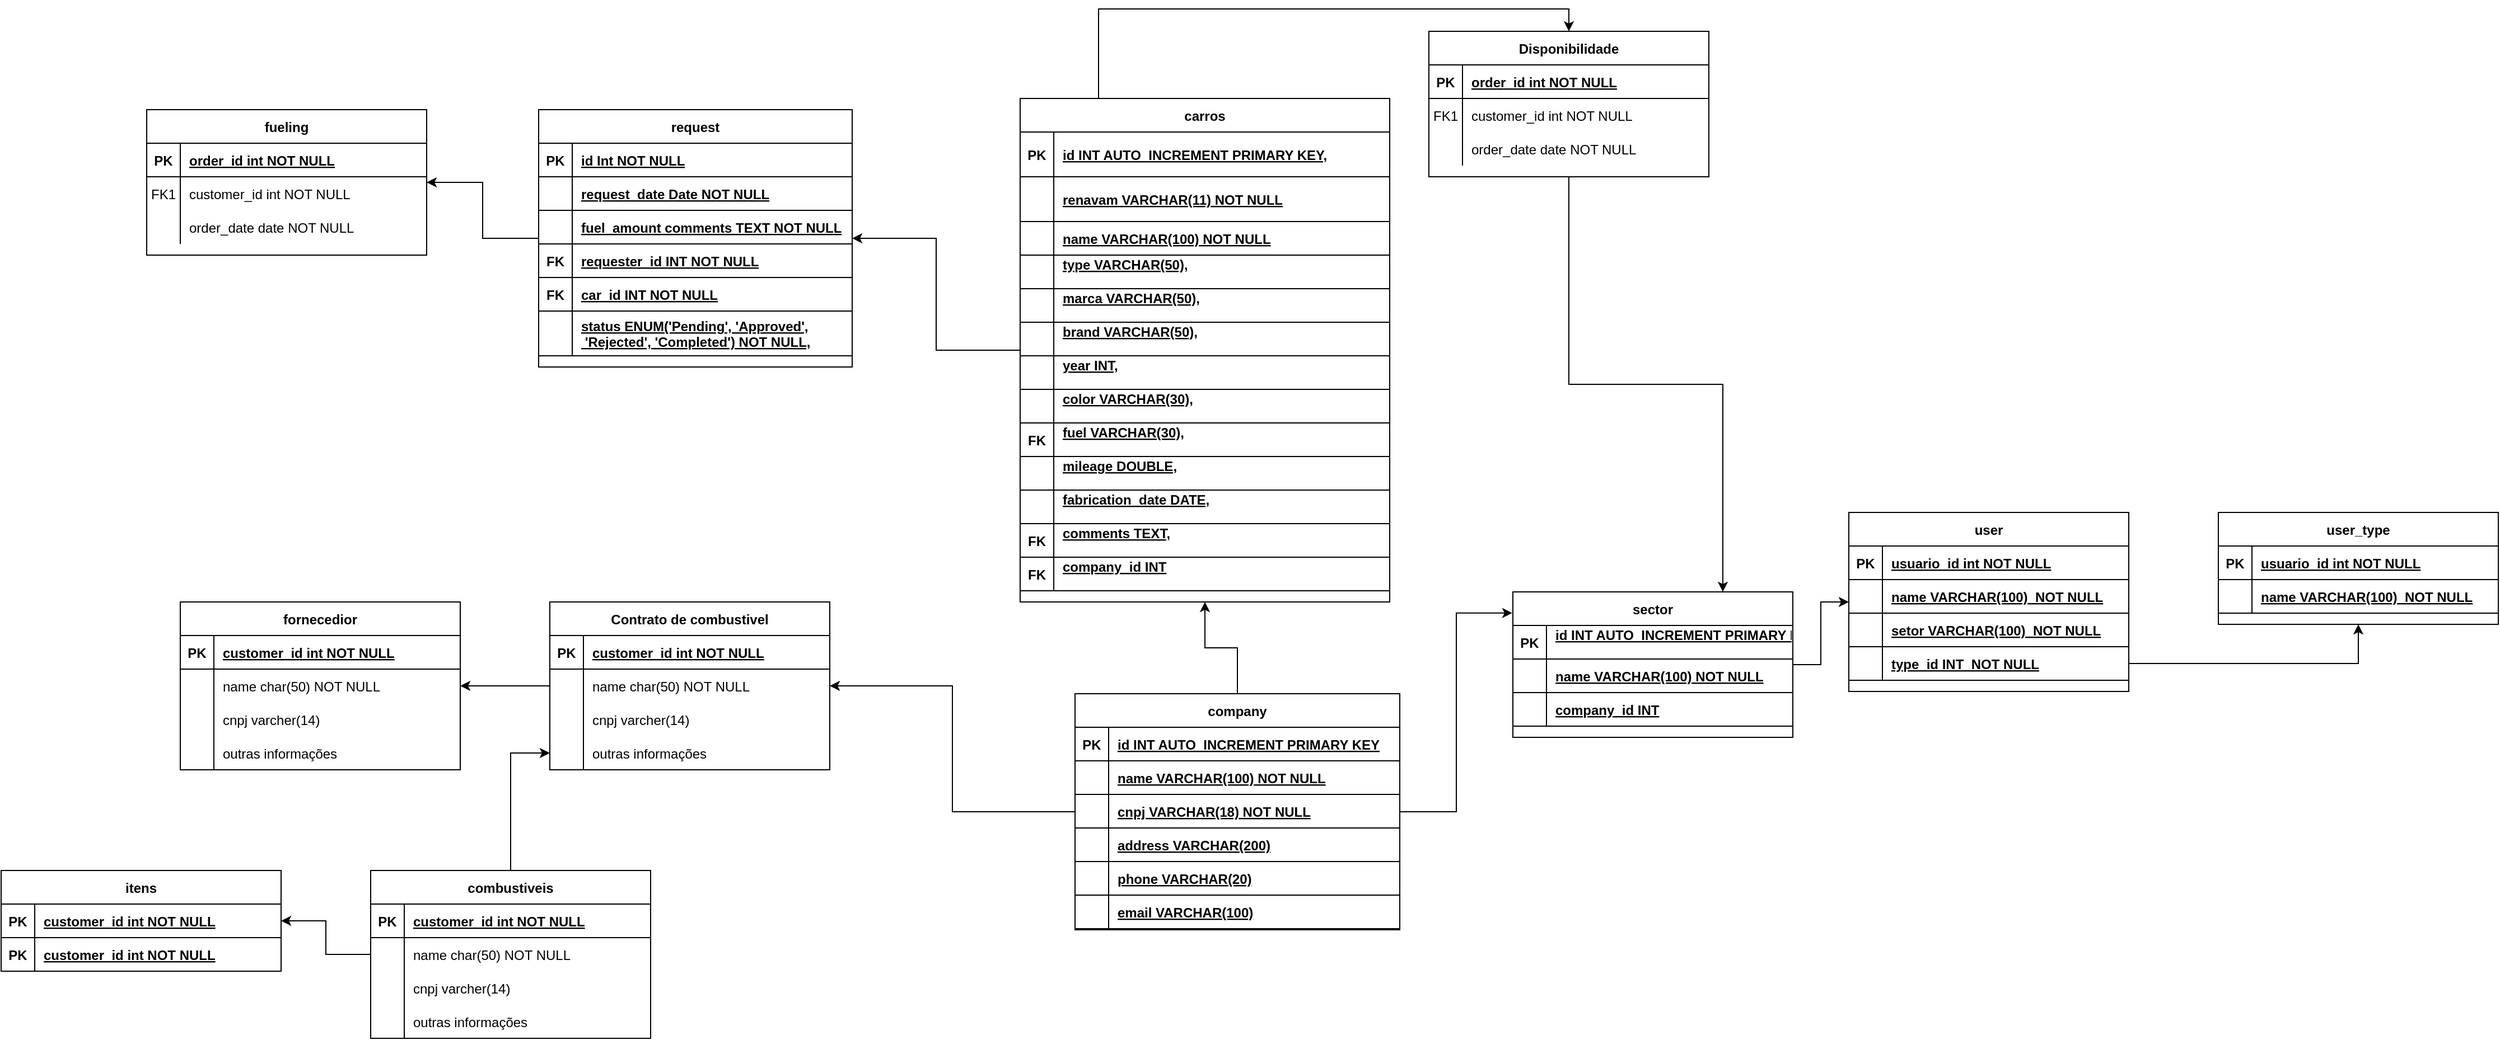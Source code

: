 <mxfile version="21.6.5" type="github">
  <diagram id="R2lEEEUBdFMjLlhIrx00" name="Page-1">
    <mxGraphModel dx="2594" dy="934" grid="1" gridSize="10" guides="1" tooltips="1" connect="1" arrows="1" fold="1" page="1" pageScale="1" pageWidth="850" pageHeight="1100" math="0" shadow="0" extFonts="Permanent Marker^https://fonts.googleapis.com/css?family=Permanent+Marker">
      <root>
        <mxCell id="0" />
        <mxCell id="1" parent="0" />
        <mxCell id="RzGr_x9XdoaApv86v492-11" value="" style="edgeStyle=orthogonalEdgeStyle;rounded=0;orthogonalLoop=1;jettySize=auto;html=1;" parent="1" source="C-vyLk0tnHw3VtMMgP7b-2" target="RzGr_x9XdoaApv86v492-1" edge="1">
          <mxGeometry relative="1" as="geometry" />
        </mxCell>
        <mxCell id="C-vyLk0tnHw3VtMMgP7b-2" value="sector" style="shape=table;startSize=30;container=1;collapsible=1;childLayout=tableLayout;fixedRows=1;rowLines=0;fontStyle=1;align=center;resizeLast=1;" parent="1" vertex="1">
          <mxGeometry x="500" y="551" width="250" height="130" as="geometry" />
        </mxCell>
        <mxCell id="C-vyLk0tnHw3VtMMgP7b-3" value="" style="shape=partialRectangle;collapsible=0;dropTarget=0;pointerEvents=0;fillColor=none;points=[[0,0.5],[1,0.5]];portConstraint=eastwest;top=0;left=0;right=0;bottom=1;" parent="C-vyLk0tnHw3VtMMgP7b-2" vertex="1">
          <mxGeometry y="30" width="250" height="30" as="geometry" />
        </mxCell>
        <mxCell id="C-vyLk0tnHw3VtMMgP7b-4" value="PK" style="shape=partialRectangle;overflow=hidden;connectable=0;fillColor=none;top=0;left=0;bottom=0;right=0;fontStyle=1;" parent="C-vyLk0tnHw3VtMMgP7b-3" vertex="1">
          <mxGeometry width="30" height="30" as="geometry">
            <mxRectangle width="30" height="30" as="alternateBounds" />
          </mxGeometry>
        </mxCell>
        <mxCell id="C-vyLk0tnHw3VtMMgP7b-5" value="id INT AUTO_INCREMENT PRIMARY KEY,&#xa;" style="shape=partialRectangle;overflow=hidden;connectable=0;fillColor=none;top=0;left=0;bottom=0;right=0;align=left;spacingLeft=6;fontStyle=5;" parent="C-vyLk0tnHw3VtMMgP7b-3" vertex="1">
          <mxGeometry x="30" width="220" height="30" as="geometry">
            <mxRectangle width="220" height="30" as="alternateBounds" />
          </mxGeometry>
        </mxCell>
        <mxCell id="RzGr_x9XdoaApv86v492-113" value="" style="shape=partialRectangle;collapsible=0;dropTarget=0;pointerEvents=0;fillColor=none;points=[[0,0.5],[1,0.5]];portConstraint=eastwest;top=0;left=0;right=0;bottom=1;" parent="C-vyLk0tnHw3VtMMgP7b-2" vertex="1">
          <mxGeometry y="60" width="250" height="30" as="geometry" />
        </mxCell>
        <mxCell id="RzGr_x9XdoaApv86v492-114" value="" style="shape=partialRectangle;overflow=hidden;connectable=0;fillColor=none;top=0;left=0;bottom=0;right=0;fontStyle=1;" parent="RzGr_x9XdoaApv86v492-113" vertex="1">
          <mxGeometry width="30" height="30" as="geometry">
            <mxRectangle width="30" height="30" as="alternateBounds" />
          </mxGeometry>
        </mxCell>
        <mxCell id="RzGr_x9XdoaApv86v492-115" value="name VARCHAR(100) NOT NULL" style="shape=partialRectangle;overflow=hidden;connectable=0;fillColor=none;top=0;left=0;bottom=0;right=0;align=left;spacingLeft=6;fontStyle=5;" parent="RzGr_x9XdoaApv86v492-113" vertex="1">
          <mxGeometry x="30" width="220" height="30" as="geometry">
            <mxRectangle width="220" height="30" as="alternateBounds" />
          </mxGeometry>
        </mxCell>
        <mxCell id="RzGr_x9XdoaApv86v492-116" value="" style="shape=partialRectangle;collapsible=0;dropTarget=0;pointerEvents=0;fillColor=none;points=[[0,0.5],[1,0.5]];portConstraint=eastwest;top=0;left=0;right=0;bottom=1;" parent="C-vyLk0tnHw3VtMMgP7b-2" vertex="1">
          <mxGeometry y="90" width="250" height="30" as="geometry" />
        </mxCell>
        <mxCell id="RzGr_x9XdoaApv86v492-117" value="" style="shape=partialRectangle;overflow=hidden;connectable=0;fillColor=none;top=0;left=0;bottom=0;right=0;fontStyle=1;" parent="RzGr_x9XdoaApv86v492-116" vertex="1">
          <mxGeometry width="30" height="30" as="geometry">
            <mxRectangle width="30" height="30" as="alternateBounds" />
          </mxGeometry>
        </mxCell>
        <mxCell id="RzGr_x9XdoaApv86v492-118" value="company_id INT" style="shape=partialRectangle;overflow=hidden;connectable=0;fillColor=none;top=0;left=0;bottom=0;right=0;align=left;spacingLeft=6;fontStyle=5;" parent="RzGr_x9XdoaApv86v492-116" vertex="1">
          <mxGeometry x="30" width="220" height="30" as="geometry">
            <mxRectangle width="220" height="30" as="alternateBounds" />
          </mxGeometry>
        </mxCell>
        <mxCell id="VkAJvDZH0SVFJSqNeJIF-63" value="" style="edgeStyle=orthogonalEdgeStyle;rounded=0;orthogonalLoop=1;jettySize=auto;html=1;" parent="1" source="C-vyLk0tnHw3VtMMgP7b-23" target="VkAJvDZH0SVFJSqNeJIF-50" edge="1">
          <mxGeometry relative="1" as="geometry" />
        </mxCell>
        <mxCell id="VkAJvDZH0SVFJSqNeJIF-64" style="edgeStyle=orthogonalEdgeStyle;rounded=0;orthogonalLoop=1;jettySize=auto;html=1;entryX=-0.002;entryY=0.145;entryDx=0;entryDy=0;entryPerimeter=0;" parent="1" source="C-vyLk0tnHw3VtMMgP7b-23" target="C-vyLk0tnHw3VtMMgP7b-2" edge="1">
          <mxGeometry relative="1" as="geometry" />
        </mxCell>
        <mxCell id="VkAJvDZH0SVFJSqNeJIF-68" style="edgeStyle=orthogonalEdgeStyle;rounded=0;orthogonalLoop=1;jettySize=auto;html=1;entryX=0.5;entryY=1;entryDx=0;entryDy=0;" parent="1" source="C-vyLk0tnHw3VtMMgP7b-23" target="VkAJvDZH0SVFJSqNeJIF-14" edge="1">
          <mxGeometry relative="1" as="geometry" />
        </mxCell>
        <mxCell id="C-vyLk0tnHw3VtMMgP7b-23" value="company" style="shape=table;startSize=30;container=1;collapsible=1;childLayout=tableLayout;fixedRows=1;rowLines=0;fontStyle=1;align=center;resizeLast=1;" parent="1" vertex="1">
          <mxGeometry x="109" y="642" width="290" height="211" as="geometry" />
        </mxCell>
        <mxCell id="C-vyLk0tnHw3VtMMgP7b-24" value="" style="shape=partialRectangle;collapsible=0;dropTarget=0;pointerEvents=0;fillColor=none;points=[[0,0.5],[1,0.5]];portConstraint=eastwest;top=0;left=0;right=0;bottom=1;" parent="C-vyLk0tnHw3VtMMgP7b-23" vertex="1">
          <mxGeometry y="30" width="290" height="30" as="geometry" />
        </mxCell>
        <mxCell id="C-vyLk0tnHw3VtMMgP7b-25" value="PK" style="shape=partialRectangle;overflow=hidden;connectable=0;fillColor=none;top=0;left=0;bottom=0;right=0;fontStyle=1;" parent="C-vyLk0tnHw3VtMMgP7b-24" vertex="1">
          <mxGeometry width="30" height="30" as="geometry">
            <mxRectangle width="30" height="30" as="alternateBounds" />
          </mxGeometry>
        </mxCell>
        <mxCell id="C-vyLk0tnHw3VtMMgP7b-26" value="id INT AUTO_INCREMENT PRIMARY KEY" style="shape=partialRectangle;overflow=hidden;connectable=0;fillColor=none;top=0;left=0;bottom=0;right=0;align=left;spacingLeft=6;fontStyle=5;" parent="C-vyLk0tnHw3VtMMgP7b-24" vertex="1">
          <mxGeometry x="30" width="260" height="30" as="geometry">
            <mxRectangle width="260" height="30" as="alternateBounds" />
          </mxGeometry>
        </mxCell>
        <mxCell id="RzGr_x9XdoaApv86v492-85" value="" style="shape=partialRectangle;collapsible=0;dropTarget=0;pointerEvents=0;fillColor=none;points=[[0,0.5],[1,0.5]];portConstraint=eastwest;top=0;left=0;right=0;bottom=1;" parent="C-vyLk0tnHw3VtMMgP7b-23" vertex="1">
          <mxGeometry y="60" width="290" height="30" as="geometry" />
        </mxCell>
        <mxCell id="RzGr_x9XdoaApv86v492-86" value="" style="shape=partialRectangle;overflow=hidden;connectable=0;fillColor=none;top=0;left=0;bottom=0;right=0;fontStyle=1;" parent="RzGr_x9XdoaApv86v492-85" vertex="1">
          <mxGeometry width="30" height="30" as="geometry">
            <mxRectangle width="30" height="30" as="alternateBounds" />
          </mxGeometry>
        </mxCell>
        <mxCell id="RzGr_x9XdoaApv86v492-87" value="name VARCHAR(100) NOT NULL" style="shape=partialRectangle;overflow=hidden;connectable=0;fillColor=none;top=0;left=0;bottom=0;right=0;align=left;spacingLeft=6;fontStyle=5;" parent="RzGr_x9XdoaApv86v492-85" vertex="1">
          <mxGeometry x="30" width="260" height="30" as="geometry">
            <mxRectangle width="260" height="30" as="alternateBounds" />
          </mxGeometry>
        </mxCell>
        <mxCell id="RzGr_x9XdoaApv86v492-88" value="" style="shape=partialRectangle;collapsible=0;dropTarget=0;pointerEvents=0;fillColor=none;points=[[0,0.5],[1,0.5]];portConstraint=eastwest;top=0;left=0;right=0;bottom=1;" parent="C-vyLk0tnHw3VtMMgP7b-23" vertex="1">
          <mxGeometry y="90" width="290" height="30" as="geometry" />
        </mxCell>
        <mxCell id="RzGr_x9XdoaApv86v492-89" value="" style="shape=partialRectangle;overflow=hidden;connectable=0;fillColor=none;top=0;left=0;bottom=0;right=0;fontStyle=1;" parent="RzGr_x9XdoaApv86v492-88" vertex="1">
          <mxGeometry width="30" height="30" as="geometry">
            <mxRectangle width="30" height="30" as="alternateBounds" />
          </mxGeometry>
        </mxCell>
        <mxCell id="RzGr_x9XdoaApv86v492-90" value="cnpj VARCHAR(18) NOT NULL" style="shape=partialRectangle;overflow=hidden;connectable=0;fillColor=none;top=0;left=0;bottom=0;right=0;align=left;spacingLeft=6;fontStyle=5;" parent="RzGr_x9XdoaApv86v492-88" vertex="1">
          <mxGeometry x="30" width="260" height="30" as="geometry">
            <mxRectangle width="260" height="30" as="alternateBounds" />
          </mxGeometry>
        </mxCell>
        <mxCell id="RzGr_x9XdoaApv86v492-91" value="" style="shape=partialRectangle;collapsible=0;dropTarget=0;pointerEvents=0;fillColor=none;points=[[0,0.5],[1,0.5]];portConstraint=eastwest;top=0;left=0;right=0;bottom=1;" parent="C-vyLk0tnHw3VtMMgP7b-23" vertex="1">
          <mxGeometry y="120" width="290" height="30" as="geometry" />
        </mxCell>
        <mxCell id="RzGr_x9XdoaApv86v492-92" value="" style="shape=partialRectangle;overflow=hidden;connectable=0;fillColor=none;top=0;left=0;bottom=0;right=0;fontStyle=1;" parent="RzGr_x9XdoaApv86v492-91" vertex="1">
          <mxGeometry width="30" height="30" as="geometry">
            <mxRectangle width="30" height="30" as="alternateBounds" />
          </mxGeometry>
        </mxCell>
        <mxCell id="RzGr_x9XdoaApv86v492-93" value="address VARCHAR(200)" style="shape=partialRectangle;overflow=hidden;connectable=0;fillColor=none;top=0;left=0;bottom=0;right=0;align=left;spacingLeft=6;fontStyle=5;" parent="RzGr_x9XdoaApv86v492-91" vertex="1">
          <mxGeometry x="30" width="260" height="30" as="geometry">
            <mxRectangle width="260" height="30" as="alternateBounds" />
          </mxGeometry>
        </mxCell>
        <mxCell id="RzGr_x9XdoaApv86v492-107" value="" style="shape=partialRectangle;collapsible=0;dropTarget=0;pointerEvents=0;fillColor=none;points=[[0,0.5],[1,0.5]];portConstraint=eastwest;top=0;left=0;right=0;bottom=1;" parent="C-vyLk0tnHw3VtMMgP7b-23" vertex="1">
          <mxGeometry y="150" width="290" height="30" as="geometry" />
        </mxCell>
        <mxCell id="RzGr_x9XdoaApv86v492-108" value="" style="shape=partialRectangle;overflow=hidden;connectable=0;fillColor=none;top=0;left=0;bottom=0;right=0;fontStyle=1;" parent="RzGr_x9XdoaApv86v492-107" vertex="1">
          <mxGeometry width="30" height="30" as="geometry">
            <mxRectangle width="30" height="30" as="alternateBounds" />
          </mxGeometry>
        </mxCell>
        <mxCell id="RzGr_x9XdoaApv86v492-109" value="phone VARCHAR(20)" style="shape=partialRectangle;overflow=hidden;connectable=0;fillColor=none;top=0;left=0;bottom=0;right=0;align=left;spacingLeft=6;fontStyle=5;" parent="RzGr_x9XdoaApv86v492-107" vertex="1">
          <mxGeometry x="30" width="260" height="30" as="geometry">
            <mxRectangle width="260" height="30" as="alternateBounds" />
          </mxGeometry>
        </mxCell>
        <mxCell id="RzGr_x9XdoaApv86v492-110" value="" style="shape=partialRectangle;collapsible=0;dropTarget=0;pointerEvents=0;fillColor=none;points=[[0,0.5],[1,0.5]];portConstraint=eastwest;top=0;left=0;right=0;bottom=1;" parent="C-vyLk0tnHw3VtMMgP7b-23" vertex="1">
          <mxGeometry y="180" width="290" height="30" as="geometry" />
        </mxCell>
        <mxCell id="RzGr_x9XdoaApv86v492-111" value="" style="shape=partialRectangle;overflow=hidden;connectable=0;fillColor=none;top=0;left=0;bottom=0;right=0;fontStyle=1;" parent="RzGr_x9XdoaApv86v492-110" vertex="1">
          <mxGeometry width="30" height="30" as="geometry">
            <mxRectangle width="30" height="30" as="alternateBounds" />
          </mxGeometry>
        </mxCell>
        <mxCell id="RzGr_x9XdoaApv86v492-112" value="email VARCHAR(100)" style="shape=partialRectangle;overflow=hidden;connectable=0;fillColor=none;top=0;left=0;bottom=0;right=0;align=left;spacingLeft=6;fontStyle=5;" parent="RzGr_x9XdoaApv86v492-110" vertex="1">
          <mxGeometry x="30" width="260" height="30" as="geometry">
            <mxRectangle width="260" height="30" as="alternateBounds" />
          </mxGeometry>
        </mxCell>
        <mxCell id="VkAJvDZH0SVFJSqNeJIF-49" value="" style="edgeStyle=orthogonalEdgeStyle;rounded=0;orthogonalLoop=1;jettySize=auto;html=1;" parent="1" source="VkAJvDZH0SVFJSqNeJIF-14" target="VkAJvDZH0SVFJSqNeJIF-39" edge="1">
          <mxGeometry relative="1" as="geometry" />
        </mxCell>
        <mxCell id="RzGr_x9XdoaApv86v492-137" style="edgeStyle=orthogonalEdgeStyle;rounded=0;orthogonalLoop=1;jettySize=auto;html=1;entryX=0.5;entryY=0;entryDx=0;entryDy=0;" parent="1" source="VkAJvDZH0SVFJSqNeJIF-14" target="VkAJvDZH0SVFJSqNeJIF-24" edge="1">
          <mxGeometry relative="1" as="geometry">
            <mxPoint x="130" y="110" as="sourcePoint" />
            <mxPoint x="225" y="-110" as="targetPoint" />
            <Array as="points">
              <mxPoint x="130" y="30" />
              <mxPoint x="550" y="30" />
            </Array>
          </mxGeometry>
        </mxCell>
        <mxCell id="VkAJvDZH0SVFJSqNeJIF-14" value="carros" style="shape=table;startSize=30;container=1;collapsible=1;childLayout=tableLayout;fixedRows=1;rowLines=0;fontStyle=1;align=center;resizeLast=1;" parent="1" vertex="1">
          <mxGeometry x="60" y="110" width="330" height="450" as="geometry" />
        </mxCell>
        <mxCell id="VkAJvDZH0SVFJSqNeJIF-15" value="" style="shape=partialRectangle;collapsible=0;dropTarget=0;pointerEvents=0;fillColor=none;points=[[0,0.5],[1,0.5]];portConstraint=eastwest;top=0;left=0;right=0;bottom=1;" parent="VkAJvDZH0SVFJSqNeJIF-14" vertex="1">
          <mxGeometry y="30" width="330" height="40" as="geometry" />
        </mxCell>
        <mxCell id="VkAJvDZH0SVFJSqNeJIF-16" value="PK" style="shape=partialRectangle;overflow=hidden;connectable=0;fillColor=none;top=0;left=0;bottom=0;right=0;fontStyle=1;" parent="VkAJvDZH0SVFJSqNeJIF-15" vertex="1">
          <mxGeometry width="30" height="40" as="geometry">
            <mxRectangle width="30" height="40" as="alternateBounds" />
          </mxGeometry>
        </mxCell>
        <mxCell id="VkAJvDZH0SVFJSqNeJIF-17" value="id INT AUTO_INCREMENT PRIMARY KEY," style="shape=partialRectangle;overflow=hidden;connectable=0;fillColor=none;top=0;left=0;bottom=0;right=0;align=left;spacingLeft=6;fontStyle=5;" parent="VkAJvDZH0SVFJSqNeJIF-15" vertex="1">
          <mxGeometry x="30" width="300" height="40" as="geometry">
            <mxRectangle width="300" height="40" as="alternateBounds" />
          </mxGeometry>
        </mxCell>
        <mxCell id="RzGr_x9XdoaApv86v492-22" value="" style="shape=partialRectangle;collapsible=0;dropTarget=0;pointerEvents=0;fillColor=none;points=[[0,0.5],[1,0.5]];portConstraint=eastwest;top=0;left=0;right=0;bottom=1;" parent="VkAJvDZH0SVFJSqNeJIF-14" vertex="1">
          <mxGeometry y="70" width="330" height="40" as="geometry" />
        </mxCell>
        <mxCell id="RzGr_x9XdoaApv86v492-23" value="" style="shape=partialRectangle;overflow=hidden;connectable=0;fillColor=none;top=0;left=0;bottom=0;right=0;fontStyle=1;" parent="RzGr_x9XdoaApv86v492-22" vertex="1">
          <mxGeometry width="30" height="40" as="geometry">
            <mxRectangle width="30" height="40" as="alternateBounds" />
          </mxGeometry>
        </mxCell>
        <mxCell id="RzGr_x9XdoaApv86v492-24" value="renavam VARCHAR(11) NOT NULL" style="shape=partialRectangle;overflow=hidden;connectable=0;fillColor=none;top=0;left=0;bottom=0;right=0;align=left;spacingLeft=6;fontStyle=5;" parent="RzGr_x9XdoaApv86v492-22" vertex="1">
          <mxGeometry x="30" width="300" height="40" as="geometry">
            <mxRectangle width="300" height="40" as="alternateBounds" />
          </mxGeometry>
        </mxCell>
        <mxCell id="RzGr_x9XdoaApv86v492-25" value="" style="shape=partialRectangle;collapsible=0;dropTarget=0;pointerEvents=0;fillColor=none;points=[[0,0.5],[1,0.5]];portConstraint=eastwest;top=0;left=0;right=0;bottom=1;" parent="VkAJvDZH0SVFJSqNeJIF-14" vertex="1">
          <mxGeometry y="110" width="330" height="30" as="geometry" />
        </mxCell>
        <mxCell id="RzGr_x9XdoaApv86v492-26" value="" style="shape=partialRectangle;overflow=hidden;connectable=0;fillColor=none;top=0;left=0;bottom=0;right=0;fontStyle=1;" parent="RzGr_x9XdoaApv86v492-25" vertex="1">
          <mxGeometry width="30" height="30" as="geometry">
            <mxRectangle width="30" height="30" as="alternateBounds" />
          </mxGeometry>
        </mxCell>
        <mxCell id="RzGr_x9XdoaApv86v492-27" value="name VARCHAR(100) NOT NULL" style="shape=partialRectangle;overflow=hidden;connectable=0;fillColor=none;top=0;left=0;bottom=0;right=0;align=left;spacingLeft=6;fontStyle=5;" parent="RzGr_x9XdoaApv86v492-25" vertex="1">
          <mxGeometry x="30" width="300" height="30" as="geometry">
            <mxRectangle width="300" height="30" as="alternateBounds" />
          </mxGeometry>
        </mxCell>
        <mxCell id="RzGr_x9XdoaApv86v492-28" value="" style="shape=partialRectangle;collapsible=0;dropTarget=0;pointerEvents=0;fillColor=none;points=[[0,0.5],[1,0.5]];portConstraint=eastwest;top=0;left=0;right=0;bottom=1;" parent="VkAJvDZH0SVFJSqNeJIF-14" vertex="1">
          <mxGeometry y="140" width="330" height="30" as="geometry" />
        </mxCell>
        <mxCell id="RzGr_x9XdoaApv86v492-29" value="" style="shape=partialRectangle;overflow=hidden;connectable=0;fillColor=none;top=0;left=0;bottom=0;right=0;fontStyle=1;" parent="RzGr_x9XdoaApv86v492-28" vertex="1">
          <mxGeometry width="30" height="30" as="geometry">
            <mxRectangle width="30" height="30" as="alternateBounds" />
          </mxGeometry>
        </mxCell>
        <mxCell id="RzGr_x9XdoaApv86v492-30" value="type VARCHAR(50),&#xa;" style="shape=partialRectangle;overflow=hidden;connectable=0;fillColor=none;top=0;left=0;bottom=0;right=0;align=left;spacingLeft=6;fontStyle=5;" parent="RzGr_x9XdoaApv86v492-28" vertex="1">
          <mxGeometry x="30" width="300" height="30" as="geometry">
            <mxRectangle width="300" height="30" as="alternateBounds" />
          </mxGeometry>
        </mxCell>
        <mxCell id="RzGr_x9XdoaApv86v492-31" value="" style="shape=partialRectangle;collapsible=0;dropTarget=0;pointerEvents=0;fillColor=none;points=[[0,0.5],[1,0.5]];portConstraint=eastwest;top=0;left=0;right=0;bottom=1;" parent="VkAJvDZH0SVFJSqNeJIF-14" vertex="1">
          <mxGeometry y="170" width="330" height="30" as="geometry" />
        </mxCell>
        <mxCell id="RzGr_x9XdoaApv86v492-32" value="" style="shape=partialRectangle;overflow=hidden;connectable=0;fillColor=none;top=0;left=0;bottom=0;right=0;fontStyle=1;" parent="RzGr_x9XdoaApv86v492-31" vertex="1">
          <mxGeometry width="30" height="30" as="geometry">
            <mxRectangle width="30" height="30" as="alternateBounds" />
          </mxGeometry>
        </mxCell>
        <mxCell id="RzGr_x9XdoaApv86v492-33" value="marca VARCHAR(50),&#xa;" style="shape=partialRectangle;overflow=hidden;connectable=0;fillColor=none;top=0;left=0;bottom=0;right=0;align=left;spacingLeft=6;fontStyle=5;" parent="RzGr_x9XdoaApv86v492-31" vertex="1">
          <mxGeometry x="30" width="300" height="30" as="geometry">
            <mxRectangle width="300" height="30" as="alternateBounds" />
          </mxGeometry>
        </mxCell>
        <mxCell id="RzGr_x9XdoaApv86v492-34" value="" style="shape=partialRectangle;collapsible=0;dropTarget=0;pointerEvents=0;fillColor=none;points=[[0,0.5],[1,0.5]];portConstraint=eastwest;top=0;left=0;right=0;bottom=1;" parent="VkAJvDZH0SVFJSqNeJIF-14" vertex="1">
          <mxGeometry y="200" width="330" height="30" as="geometry" />
        </mxCell>
        <mxCell id="RzGr_x9XdoaApv86v492-35" value="" style="shape=partialRectangle;overflow=hidden;connectable=0;fillColor=none;top=0;left=0;bottom=0;right=0;fontStyle=1;" parent="RzGr_x9XdoaApv86v492-34" vertex="1">
          <mxGeometry width="30" height="30" as="geometry">
            <mxRectangle width="30" height="30" as="alternateBounds" />
          </mxGeometry>
        </mxCell>
        <mxCell id="RzGr_x9XdoaApv86v492-36" value="brand VARCHAR(50),&#xa;" style="shape=partialRectangle;overflow=hidden;connectable=0;fillColor=none;top=0;left=0;bottom=0;right=0;align=left;spacingLeft=6;fontStyle=5;" parent="RzGr_x9XdoaApv86v492-34" vertex="1">
          <mxGeometry x="30" width="300" height="30" as="geometry">
            <mxRectangle width="300" height="30" as="alternateBounds" />
          </mxGeometry>
        </mxCell>
        <mxCell id="RzGr_x9XdoaApv86v492-37" value="" style="shape=partialRectangle;collapsible=0;dropTarget=0;pointerEvents=0;fillColor=none;points=[[0,0.5],[1,0.5]];portConstraint=eastwest;top=0;left=0;right=0;bottom=1;" parent="VkAJvDZH0SVFJSqNeJIF-14" vertex="1">
          <mxGeometry y="230" width="330" height="30" as="geometry" />
        </mxCell>
        <mxCell id="RzGr_x9XdoaApv86v492-38" value="" style="shape=partialRectangle;overflow=hidden;connectable=0;fillColor=none;top=0;left=0;bottom=0;right=0;fontStyle=1;" parent="RzGr_x9XdoaApv86v492-37" vertex="1">
          <mxGeometry width="30" height="30" as="geometry">
            <mxRectangle width="30" height="30" as="alternateBounds" />
          </mxGeometry>
        </mxCell>
        <mxCell id="RzGr_x9XdoaApv86v492-39" value="year INT,&#xa;" style="shape=partialRectangle;overflow=hidden;connectable=0;fillColor=none;top=0;left=0;bottom=0;right=0;align=left;spacingLeft=6;fontStyle=5;" parent="RzGr_x9XdoaApv86v492-37" vertex="1">
          <mxGeometry x="30" width="300" height="30" as="geometry">
            <mxRectangle width="300" height="30" as="alternateBounds" />
          </mxGeometry>
        </mxCell>
        <mxCell id="RzGr_x9XdoaApv86v492-40" value="" style="shape=partialRectangle;collapsible=0;dropTarget=0;pointerEvents=0;fillColor=none;points=[[0,0.5],[1,0.5]];portConstraint=eastwest;top=0;left=0;right=0;bottom=1;" parent="VkAJvDZH0SVFJSqNeJIF-14" vertex="1">
          <mxGeometry y="260" width="330" height="30" as="geometry" />
        </mxCell>
        <mxCell id="RzGr_x9XdoaApv86v492-41" value="" style="shape=partialRectangle;overflow=hidden;connectable=0;fillColor=none;top=0;left=0;bottom=0;right=0;fontStyle=1;" parent="RzGr_x9XdoaApv86v492-40" vertex="1">
          <mxGeometry width="30" height="30" as="geometry">
            <mxRectangle width="30" height="30" as="alternateBounds" />
          </mxGeometry>
        </mxCell>
        <mxCell id="RzGr_x9XdoaApv86v492-42" value="color VARCHAR(30),&#xa;" style="shape=partialRectangle;overflow=hidden;connectable=0;fillColor=none;top=0;left=0;bottom=0;right=0;align=left;spacingLeft=6;fontStyle=5;" parent="RzGr_x9XdoaApv86v492-40" vertex="1">
          <mxGeometry x="30" width="300" height="30" as="geometry">
            <mxRectangle width="300" height="30" as="alternateBounds" />
          </mxGeometry>
        </mxCell>
        <mxCell id="RzGr_x9XdoaApv86v492-43" value="" style="shape=partialRectangle;collapsible=0;dropTarget=0;pointerEvents=0;fillColor=none;points=[[0,0.5],[1,0.5]];portConstraint=eastwest;top=0;left=0;right=0;bottom=1;" parent="VkAJvDZH0SVFJSqNeJIF-14" vertex="1">
          <mxGeometry y="290" width="330" height="30" as="geometry" />
        </mxCell>
        <mxCell id="RzGr_x9XdoaApv86v492-44" value="FK" style="shape=partialRectangle;overflow=hidden;connectable=0;fillColor=none;top=0;left=0;bottom=0;right=0;fontStyle=1;" parent="RzGr_x9XdoaApv86v492-43" vertex="1">
          <mxGeometry width="30" height="30" as="geometry">
            <mxRectangle width="30" height="30" as="alternateBounds" />
          </mxGeometry>
        </mxCell>
        <mxCell id="RzGr_x9XdoaApv86v492-45" value="fuel VARCHAR(30),&#xa;" style="shape=partialRectangle;overflow=hidden;connectable=0;fillColor=none;top=0;left=0;bottom=0;right=0;align=left;spacingLeft=6;fontStyle=5;" parent="RzGr_x9XdoaApv86v492-43" vertex="1">
          <mxGeometry x="30" width="300" height="30" as="geometry">
            <mxRectangle width="300" height="30" as="alternateBounds" />
          </mxGeometry>
        </mxCell>
        <mxCell id="RzGr_x9XdoaApv86v492-46" value="" style="shape=partialRectangle;collapsible=0;dropTarget=0;pointerEvents=0;fillColor=none;points=[[0,0.5],[1,0.5]];portConstraint=eastwest;top=0;left=0;right=0;bottom=1;" parent="VkAJvDZH0SVFJSqNeJIF-14" vertex="1">
          <mxGeometry y="320" width="330" height="30" as="geometry" />
        </mxCell>
        <mxCell id="RzGr_x9XdoaApv86v492-47" value="" style="shape=partialRectangle;overflow=hidden;connectable=0;fillColor=none;top=0;left=0;bottom=0;right=0;fontStyle=1;" parent="RzGr_x9XdoaApv86v492-46" vertex="1">
          <mxGeometry width="30" height="30" as="geometry">
            <mxRectangle width="30" height="30" as="alternateBounds" />
          </mxGeometry>
        </mxCell>
        <mxCell id="RzGr_x9XdoaApv86v492-48" value="mileage DOUBLE,&#xa;" style="shape=partialRectangle;overflow=hidden;connectable=0;fillColor=none;top=0;left=0;bottom=0;right=0;align=left;spacingLeft=6;fontStyle=5;" parent="RzGr_x9XdoaApv86v492-46" vertex="1">
          <mxGeometry x="30" width="300" height="30" as="geometry">
            <mxRectangle width="300" height="30" as="alternateBounds" />
          </mxGeometry>
        </mxCell>
        <mxCell id="RzGr_x9XdoaApv86v492-49" value="" style="shape=partialRectangle;collapsible=0;dropTarget=0;pointerEvents=0;fillColor=none;points=[[0,0.5],[1,0.5]];portConstraint=eastwest;top=0;left=0;right=0;bottom=1;" parent="VkAJvDZH0SVFJSqNeJIF-14" vertex="1">
          <mxGeometry y="350" width="330" height="30" as="geometry" />
        </mxCell>
        <mxCell id="RzGr_x9XdoaApv86v492-50" value="" style="shape=partialRectangle;overflow=hidden;connectable=0;fillColor=none;top=0;left=0;bottom=0;right=0;fontStyle=1;" parent="RzGr_x9XdoaApv86v492-49" vertex="1">
          <mxGeometry width="30" height="30" as="geometry">
            <mxRectangle width="30" height="30" as="alternateBounds" />
          </mxGeometry>
        </mxCell>
        <mxCell id="RzGr_x9XdoaApv86v492-51" value="fabrication_date DATE,&#xa;" style="shape=partialRectangle;overflow=hidden;connectable=0;fillColor=none;top=0;left=0;bottom=0;right=0;align=left;spacingLeft=6;fontStyle=5;" parent="RzGr_x9XdoaApv86v492-49" vertex="1">
          <mxGeometry x="30" width="300" height="30" as="geometry">
            <mxRectangle width="300" height="30" as="alternateBounds" />
          </mxGeometry>
        </mxCell>
        <mxCell id="RzGr_x9XdoaApv86v492-52" value="" style="shape=partialRectangle;collapsible=0;dropTarget=0;pointerEvents=0;fillColor=none;points=[[0,0.5],[1,0.5]];portConstraint=eastwest;top=0;left=0;right=0;bottom=1;" parent="VkAJvDZH0SVFJSqNeJIF-14" vertex="1">
          <mxGeometry y="380" width="330" height="30" as="geometry" />
        </mxCell>
        <mxCell id="RzGr_x9XdoaApv86v492-53" value="FK" style="shape=partialRectangle;overflow=hidden;connectable=0;fillColor=none;top=0;left=0;bottom=0;right=0;fontStyle=1;" parent="RzGr_x9XdoaApv86v492-52" vertex="1">
          <mxGeometry width="30" height="30" as="geometry">
            <mxRectangle width="30" height="30" as="alternateBounds" />
          </mxGeometry>
        </mxCell>
        <mxCell id="RzGr_x9XdoaApv86v492-54" value="comments TEXT,&#xa;" style="shape=partialRectangle;overflow=hidden;connectable=0;fillColor=none;top=0;left=0;bottom=0;right=0;align=left;spacingLeft=6;fontStyle=5;" parent="RzGr_x9XdoaApv86v492-52" vertex="1">
          <mxGeometry x="30" width="300" height="30" as="geometry">
            <mxRectangle width="300" height="30" as="alternateBounds" />
          </mxGeometry>
        </mxCell>
        <mxCell id="RzGr_x9XdoaApv86v492-55" value="" style="shape=partialRectangle;collapsible=0;dropTarget=0;pointerEvents=0;fillColor=none;points=[[0,0.5],[1,0.5]];portConstraint=eastwest;top=0;left=0;right=0;bottom=1;" parent="VkAJvDZH0SVFJSqNeJIF-14" vertex="1">
          <mxGeometry y="410" width="330" height="30" as="geometry" />
        </mxCell>
        <mxCell id="RzGr_x9XdoaApv86v492-56" value="FK" style="shape=partialRectangle;overflow=hidden;connectable=0;fillColor=none;top=0;left=0;bottom=0;right=0;fontStyle=1;" parent="RzGr_x9XdoaApv86v492-55" vertex="1">
          <mxGeometry width="30" height="30" as="geometry">
            <mxRectangle width="30" height="30" as="alternateBounds" />
          </mxGeometry>
        </mxCell>
        <mxCell id="RzGr_x9XdoaApv86v492-57" value="company_id INT&#xa;" style="shape=partialRectangle;overflow=hidden;connectable=0;fillColor=none;top=0;left=0;bottom=0;right=0;align=left;spacingLeft=6;fontStyle=5;" parent="RzGr_x9XdoaApv86v492-55" vertex="1">
          <mxGeometry x="30" width="300" height="30" as="geometry">
            <mxRectangle width="300" height="30" as="alternateBounds" />
          </mxGeometry>
        </mxCell>
        <mxCell id="RzGr_x9XdoaApv86v492-138" style="edgeStyle=orthogonalEdgeStyle;rounded=0;orthogonalLoop=1;jettySize=auto;html=1;entryX=0.75;entryY=0;entryDx=0;entryDy=0;" parent="1" source="VkAJvDZH0SVFJSqNeJIF-24" target="C-vyLk0tnHw3VtMMgP7b-2" edge="1">
          <mxGeometry relative="1" as="geometry" />
        </mxCell>
        <mxCell id="VkAJvDZH0SVFJSqNeJIF-24" value="Disponibilidade" style="shape=table;startSize=30;container=1;collapsible=1;childLayout=tableLayout;fixedRows=1;rowLines=0;fontStyle=1;align=center;resizeLast=1;" parent="1" vertex="1">
          <mxGeometry x="425" y="50" width="250" height="130" as="geometry" />
        </mxCell>
        <mxCell id="VkAJvDZH0SVFJSqNeJIF-25" value="" style="shape=partialRectangle;collapsible=0;dropTarget=0;pointerEvents=0;fillColor=none;points=[[0,0.5],[1,0.5]];portConstraint=eastwest;top=0;left=0;right=0;bottom=1;" parent="VkAJvDZH0SVFJSqNeJIF-24" vertex="1">
          <mxGeometry y="30" width="250" height="30" as="geometry" />
        </mxCell>
        <mxCell id="VkAJvDZH0SVFJSqNeJIF-26" value="PK" style="shape=partialRectangle;overflow=hidden;connectable=0;fillColor=none;top=0;left=0;bottom=0;right=0;fontStyle=1;" parent="VkAJvDZH0SVFJSqNeJIF-25" vertex="1">
          <mxGeometry width="30" height="30" as="geometry">
            <mxRectangle width="30" height="30" as="alternateBounds" />
          </mxGeometry>
        </mxCell>
        <mxCell id="VkAJvDZH0SVFJSqNeJIF-27" value="order_id int NOT NULL " style="shape=partialRectangle;overflow=hidden;connectable=0;fillColor=none;top=0;left=0;bottom=0;right=0;align=left;spacingLeft=6;fontStyle=5;" parent="VkAJvDZH0SVFJSqNeJIF-25" vertex="1">
          <mxGeometry x="30" width="220" height="30" as="geometry">
            <mxRectangle width="220" height="30" as="alternateBounds" />
          </mxGeometry>
        </mxCell>
        <mxCell id="VkAJvDZH0SVFJSqNeJIF-28" value="" style="shape=partialRectangle;collapsible=0;dropTarget=0;pointerEvents=0;fillColor=none;points=[[0,0.5],[1,0.5]];portConstraint=eastwest;top=0;left=0;right=0;bottom=0;" parent="VkAJvDZH0SVFJSqNeJIF-24" vertex="1">
          <mxGeometry y="60" width="250" height="30" as="geometry" />
        </mxCell>
        <mxCell id="VkAJvDZH0SVFJSqNeJIF-29" value="FK1" style="shape=partialRectangle;overflow=hidden;connectable=0;fillColor=none;top=0;left=0;bottom=0;right=0;" parent="VkAJvDZH0SVFJSqNeJIF-28" vertex="1">
          <mxGeometry width="30" height="30" as="geometry">
            <mxRectangle width="30" height="30" as="alternateBounds" />
          </mxGeometry>
        </mxCell>
        <mxCell id="VkAJvDZH0SVFJSqNeJIF-30" value="customer_id int NOT NULL" style="shape=partialRectangle;overflow=hidden;connectable=0;fillColor=none;top=0;left=0;bottom=0;right=0;align=left;spacingLeft=6;" parent="VkAJvDZH0SVFJSqNeJIF-28" vertex="1">
          <mxGeometry x="30" width="220" height="30" as="geometry">
            <mxRectangle width="220" height="30" as="alternateBounds" />
          </mxGeometry>
        </mxCell>
        <mxCell id="VkAJvDZH0SVFJSqNeJIF-31" value="" style="shape=partialRectangle;collapsible=0;dropTarget=0;pointerEvents=0;fillColor=none;points=[[0,0.5],[1,0.5]];portConstraint=eastwest;top=0;left=0;right=0;bottom=0;" parent="VkAJvDZH0SVFJSqNeJIF-24" vertex="1">
          <mxGeometry y="90" width="250" height="30" as="geometry" />
        </mxCell>
        <mxCell id="VkAJvDZH0SVFJSqNeJIF-32" value="" style="shape=partialRectangle;overflow=hidden;connectable=0;fillColor=none;top=0;left=0;bottom=0;right=0;" parent="VkAJvDZH0SVFJSqNeJIF-31" vertex="1">
          <mxGeometry width="30" height="30" as="geometry">
            <mxRectangle width="30" height="30" as="alternateBounds" />
          </mxGeometry>
        </mxCell>
        <mxCell id="VkAJvDZH0SVFJSqNeJIF-33" value="order_date date NOT NULL" style="shape=partialRectangle;overflow=hidden;connectable=0;fillColor=none;top=0;left=0;bottom=0;right=0;align=left;spacingLeft=6;" parent="VkAJvDZH0SVFJSqNeJIF-31" vertex="1">
          <mxGeometry x="30" width="220" height="30" as="geometry">
            <mxRectangle width="220" height="30" as="alternateBounds" />
          </mxGeometry>
        </mxCell>
        <mxCell id="k1lt8cNBZWAdtdGt_8Rm-14" value="" style="edgeStyle=orthogonalEdgeStyle;rounded=0;orthogonalLoop=1;jettySize=auto;html=1;" edge="1" parent="1" source="VkAJvDZH0SVFJSqNeJIF-39" target="k1lt8cNBZWAdtdGt_8Rm-4">
          <mxGeometry relative="1" as="geometry" />
        </mxCell>
        <mxCell id="VkAJvDZH0SVFJSqNeJIF-39" value="request" style="shape=table;startSize=30;container=1;collapsible=1;childLayout=tableLayout;fixedRows=1;rowLines=0;fontStyle=1;align=center;resizeLast=1;" parent="1" vertex="1">
          <mxGeometry x="-370" y="120" width="280" height="230" as="geometry" />
        </mxCell>
        <mxCell id="VkAJvDZH0SVFJSqNeJIF-40" value="" style="shape=partialRectangle;collapsible=0;dropTarget=0;pointerEvents=0;fillColor=none;points=[[0,0.5],[1,0.5]];portConstraint=eastwest;top=0;left=0;right=0;bottom=1;" parent="VkAJvDZH0SVFJSqNeJIF-39" vertex="1">
          <mxGeometry y="30" width="280" height="30" as="geometry" />
        </mxCell>
        <mxCell id="VkAJvDZH0SVFJSqNeJIF-41" value="PK" style="shape=partialRectangle;overflow=hidden;connectable=0;fillColor=none;top=0;left=0;bottom=0;right=0;fontStyle=1;" parent="VkAJvDZH0SVFJSqNeJIF-40" vertex="1">
          <mxGeometry width="30" height="30" as="geometry">
            <mxRectangle width="30" height="30" as="alternateBounds" />
          </mxGeometry>
        </mxCell>
        <mxCell id="VkAJvDZH0SVFJSqNeJIF-42" value="id Int NOT NULL " style="shape=partialRectangle;overflow=hidden;connectable=0;fillColor=none;top=0;left=0;bottom=0;right=0;align=left;spacingLeft=6;fontStyle=5;" parent="VkAJvDZH0SVFJSqNeJIF-40" vertex="1">
          <mxGeometry x="30" width="250" height="30" as="geometry">
            <mxRectangle width="250" height="30" as="alternateBounds" />
          </mxGeometry>
        </mxCell>
        <mxCell id="k1lt8cNBZWAdtdGt_8Rm-15" value="" style="shape=partialRectangle;collapsible=0;dropTarget=0;pointerEvents=0;fillColor=none;points=[[0,0.5],[1,0.5]];portConstraint=eastwest;top=0;left=0;right=0;bottom=1;" vertex="1" parent="VkAJvDZH0SVFJSqNeJIF-39">
          <mxGeometry y="60" width="280" height="30" as="geometry" />
        </mxCell>
        <mxCell id="k1lt8cNBZWAdtdGt_8Rm-16" value="" style="shape=partialRectangle;overflow=hidden;connectable=0;fillColor=none;top=0;left=0;bottom=0;right=0;fontStyle=1;" vertex="1" parent="k1lt8cNBZWAdtdGt_8Rm-15">
          <mxGeometry width="30" height="30" as="geometry">
            <mxRectangle width="30" height="30" as="alternateBounds" />
          </mxGeometry>
        </mxCell>
        <mxCell id="k1lt8cNBZWAdtdGt_8Rm-17" value="request_date Date NOT NULL " style="shape=partialRectangle;overflow=hidden;connectable=0;fillColor=none;top=0;left=0;bottom=0;right=0;align=left;spacingLeft=6;fontStyle=5;" vertex="1" parent="k1lt8cNBZWAdtdGt_8Rm-15">
          <mxGeometry x="30" width="250" height="30" as="geometry">
            <mxRectangle width="250" height="30" as="alternateBounds" />
          </mxGeometry>
        </mxCell>
        <mxCell id="k1lt8cNBZWAdtdGt_8Rm-18" value="" style="shape=partialRectangle;collapsible=0;dropTarget=0;pointerEvents=0;fillColor=none;points=[[0,0.5],[1,0.5]];portConstraint=eastwest;top=0;left=0;right=0;bottom=1;" vertex="1" parent="VkAJvDZH0SVFJSqNeJIF-39">
          <mxGeometry y="90" width="280" height="30" as="geometry" />
        </mxCell>
        <mxCell id="k1lt8cNBZWAdtdGt_8Rm-19" value="" style="shape=partialRectangle;overflow=hidden;connectable=0;fillColor=none;top=0;left=0;bottom=0;right=0;fontStyle=1;" vertex="1" parent="k1lt8cNBZWAdtdGt_8Rm-18">
          <mxGeometry width="30" height="30" as="geometry">
            <mxRectangle width="30" height="30" as="alternateBounds" />
          </mxGeometry>
        </mxCell>
        <mxCell id="k1lt8cNBZWAdtdGt_8Rm-20" value="fuel_amount comments TEXT NOT NULL " style="shape=partialRectangle;overflow=hidden;connectable=0;fillColor=none;top=0;left=0;bottom=0;right=0;align=left;spacingLeft=6;fontStyle=5;" vertex="1" parent="k1lt8cNBZWAdtdGt_8Rm-18">
          <mxGeometry x="30" width="250" height="30" as="geometry">
            <mxRectangle width="250" height="30" as="alternateBounds" />
          </mxGeometry>
        </mxCell>
        <mxCell id="k1lt8cNBZWAdtdGt_8Rm-24" value="" style="shape=partialRectangle;collapsible=0;dropTarget=0;pointerEvents=0;fillColor=none;points=[[0,0.5],[1,0.5]];portConstraint=eastwest;top=0;left=0;right=0;bottom=1;" vertex="1" parent="VkAJvDZH0SVFJSqNeJIF-39">
          <mxGeometry y="120" width="280" height="30" as="geometry" />
        </mxCell>
        <mxCell id="k1lt8cNBZWAdtdGt_8Rm-25" value="FK" style="shape=partialRectangle;overflow=hidden;connectable=0;fillColor=none;top=0;left=0;bottom=0;right=0;fontStyle=1;" vertex="1" parent="k1lt8cNBZWAdtdGt_8Rm-24">
          <mxGeometry width="30" height="30" as="geometry">
            <mxRectangle width="30" height="30" as="alternateBounds" />
          </mxGeometry>
        </mxCell>
        <mxCell id="k1lt8cNBZWAdtdGt_8Rm-26" value="requester_id INT NOT NULL " style="shape=partialRectangle;overflow=hidden;connectable=0;fillColor=none;top=0;left=0;bottom=0;right=0;align=left;spacingLeft=6;fontStyle=5;" vertex="1" parent="k1lt8cNBZWAdtdGt_8Rm-24">
          <mxGeometry x="30" width="250" height="30" as="geometry">
            <mxRectangle width="250" height="30" as="alternateBounds" />
          </mxGeometry>
        </mxCell>
        <mxCell id="k1lt8cNBZWAdtdGt_8Rm-27" value="" style="shape=partialRectangle;collapsible=0;dropTarget=0;pointerEvents=0;fillColor=none;points=[[0,0.5],[1,0.5]];portConstraint=eastwest;top=0;left=0;right=0;bottom=1;" vertex="1" parent="VkAJvDZH0SVFJSqNeJIF-39">
          <mxGeometry y="150" width="280" height="30" as="geometry" />
        </mxCell>
        <mxCell id="k1lt8cNBZWAdtdGt_8Rm-28" value="FK" style="shape=partialRectangle;overflow=hidden;connectable=0;fillColor=none;top=0;left=0;bottom=0;right=0;fontStyle=1;" vertex="1" parent="k1lt8cNBZWAdtdGt_8Rm-27">
          <mxGeometry width="30" height="30" as="geometry">
            <mxRectangle width="30" height="30" as="alternateBounds" />
          </mxGeometry>
        </mxCell>
        <mxCell id="k1lt8cNBZWAdtdGt_8Rm-29" value="car_id INT NOT NULL " style="shape=partialRectangle;overflow=hidden;connectable=0;fillColor=none;top=0;left=0;bottom=0;right=0;align=left;spacingLeft=6;fontStyle=5;" vertex="1" parent="k1lt8cNBZWAdtdGt_8Rm-27">
          <mxGeometry x="30" width="250" height="30" as="geometry">
            <mxRectangle width="250" height="30" as="alternateBounds" />
          </mxGeometry>
        </mxCell>
        <mxCell id="k1lt8cNBZWAdtdGt_8Rm-30" value="" style="shape=partialRectangle;collapsible=0;dropTarget=0;pointerEvents=0;fillColor=none;points=[[0,0.5],[1,0.5]];portConstraint=eastwest;top=0;left=0;right=0;bottom=1;" vertex="1" parent="VkAJvDZH0SVFJSqNeJIF-39">
          <mxGeometry y="180" width="280" height="40" as="geometry" />
        </mxCell>
        <mxCell id="k1lt8cNBZWAdtdGt_8Rm-31" value="" style="shape=partialRectangle;overflow=hidden;connectable=0;fillColor=none;top=0;left=0;bottom=0;right=0;fontStyle=1;" vertex="1" parent="k1lt8cNBZWAdtdGt_8Rm-30">
          <mxGeometry width="30" height="40" as="geometry">
            <mxRectangle width="30" height="40" as="alternateBounds" />
          </mxGeometry>
        </mxCell>
        <mxCell id="k1lt8cNBZWAdtdGt_8Rm-32" value="status ENUM(&#39;Pending&#39;, &#39;Approved&#39;,&#xa; &#39;Rejected&#39;, &#39;Completed&#39;) NOT NULL," style="shape=partialRectangle;overflow=hidden;connectable=0;fillColor=none;top=0;left=0;bottom=0;right=0;align=left;spacingLeft=6;fontStyle=5;" vertex="1" parent="k1lt8cNBZWAdtdGt_8Rm-30">
          <mxGeometry x="30" width="250" height="40" as="geometry">
            <mxRectangle width="250" height="40" as="alternateBounds" />
          </mxGeometry>
        </mxCell>
        <mxCell id="VkAJvDZH0SVFJSqNeJIF-82" value="" style="edgeStyle=orthogonalEdgeStyle;rounded=0;orthogonalLoop=1;jettySize=auto;html=1;" parent="1" source="VkAJvDZH0SVFJSqNeJIF-50" target="VkAJvDZH0SVFJSqNeJIF-69" edge="1">
          <mxGeometry relative="1" as="geometry" />
        </mxCell>
        <mxCell id="VkAJvDZH0SVFJSqNeJIF-50" value="Contrato de combustivel" style="shape=table;startSize=30;container=1;collapsible=1;childLayout=tableLayout;fixedRows=1;rowLines=0;fontStyle=1;align=center;resizeLast=1;" parent="1" vertex="1">
          <mxGeometry x="-360" y="560" width="250" height="150" as="geometry" />
        </mxCell>
        <mxCell id="VkAJvDZH0SVFJSqNeJIF-51" value="" style="shape=partialRectangle;collapsible=0;dropTarget=0;pointerEvents=0;fillColor=none;points=[[0,0.5],[1,0.5]];portConstraint=eastwest;top=0;left=0;right=0;bottom=1;" parent="VkAJvDZH0SVFJSqNeJIF-50" vertex="1">
          <mxGeometry y="30" width="250" height="30" as="geometry" />
        </mxCell>
        <mxCell id="VkAJvDZH0SVFJSqNeJIF-52" value="PK" style="shape=partialRectangle;overflow=hidden;connectable=0;fillColor=none;top=0;left=0;bottom=0;right=0;fontStyle=1;" parent="VkAJvDZH0SVFJSqNeJIF-51" vertex="1">
          <mxGeometry width="30" height="30" as="geometry">
            <mxRectangle width="30" height="30" as="alternateBounds" />
          </mxGeometry>
        </mxCell>
        <mxCell id="VkAJvDZH0SVFJSqNeJIF-53" value="customer_id int NOT NULL " style="shape=partialRectangle;overflow=hidden;connectable=0;fillColor=none;top=0;left=0;bottom=0;right=0;align=left;spacingLeft=6;fontStyle=5;" parent="VkAJvDZH0SVFJSqNeJIF-51" vertex="1">
          <mxGeometry x="30" width="220" height="30" as="geometry">
            <mxRectangle width="220" height="30" as="alternateBounds" />
          </mxGeometry>
        </mxCell>
        <mxCell id="VkAJvDZH0SVFJSqNeJIF-54" value="" style="shape=partialRectangle;collapsible=0;dropTarget=0;pointerEvents=0;fillColor=none;points=[[0,0.5],[1,0.5]];portConstraint=eastwest;top=0;left=0;right=0;bottom=0;" parent="VkAJvDZH0SVFJSqNeJIF-50" vertex="1">
          <mxGeometry y="60" width="250" height="30" as="geometry" />
        </mxCell>
        <mxCell id="VkAJvDZH0SVFJSqNeJIF-55" value="" style="shape=partialRectangle;overflow=hidden;connectable=0;fillColor=none;top=0;left=0;bottom=0;right=0;" parent="VkAJvDZH0SVFJSqNeJIF-54" vertex="1">
          <mxGeometry width="30" height="30" as="geometry">
            <mxRectangle width="30" height="30" as="alternateBounds" />
          </mxGeometry>
        </mxCell>
        <mxCell id="VkAJvDZH0SVFJSqNeJIF-56" value="name char(50) NOT NULL" style="shape=partialRectangle;overflow=hidden;connectable=0;fillColor=none;top=0;left=0;bottom=0;right=0;align=left;spacingLeft=6;" parent="VkAJvDZH0SVFJSqNeJIF-54" vertex="1">
          <mxGeometry x="30" width="220" height="30" as="geometry">
            <mxRectangle width="220" height="30" as="alternateBounds" />
          </mxGeometry>
        </mxCell>
        <mxCell id="VkAJvDZH0SVFJSqNeJIF-57" value="" style="shape=partialRectangle;collapsible=0;dropTarget=0;pointerEvents=0;fillColor=none;points=[[0,0.5],[1,0.5]];portConstraint=eastwest;top=0;left=0;right=0;bottom=0;" parent="VkAJvDZH0SVFJSqNeJIF-50" vertex="1">
          <mxGeometry y="90" width="250" height="30" as="geometry" />
        </mxCell>
        <mxCell id="VkAJvDZH0SVFJSqNeJIF-58" value="" style="shape=partialRectangle;overflow=hidden;connectable=0;fillColor=none;top=0;left=0;bottom=0;right=0;" parent="VkAJvDZH0SVFJSqNeJIF-57" vertex="1">
          <mxGeometry width="30" height="30" as="geometry">
            <mxRectangle width="30" height="30" as="alternateBounds" />
          </mxGeometry>
        </mxCell>
        <mxCell id="VkAJvDZH0SVFJSqNeJIF-59" value="cnpj varcher(14)" style="shape=partialRectangle;overflow=hidden;connectable=0;fillColor=none;top=0;left=0;bottom=0;right=0;align=left;spacingLeft=6;" parent="VkAJvDZH0SVFJSqNeJIF-57" vertex="1">
          <mxGeometry x="30" width="220" height="30" as="geometry">
            <mxRectangle width="220" height="30" as="alternateBounds" />
          </mxGeometry>
        </mxCell>
        <mxCell id="VkAJvDZH0SVFJSqNeJIF-60" value="" style="shape=partialRectangle;collapsible=0;dropTarget=0;pointerEvents=0;fillColor=none;points=[[0,0.5],[1,0.5]];portConstraint=eastwest;top=0;left=0;right=0;bottom=0;" parent="VkAJvDZH0SVFJSqNeJIF-50" vertex="1">
          <mxGeometry y="120" width="250" height="30" as="geometry" />
        </mxCell>
        <mxCell id="VkAJvDZH0SVFJSqNeJIF-61" value="" style="shape=partialRectangle;overflow=hidden;connectable=0;fillColor=none;top=0;left=0;bottom=0;right=0;" parent="VkAJvDZH0SVFJSqNeJIF-60" vertex="1">
          <mxGeometry width="30" height="30" as="geometry">
            <mxRectangle width="30" height="30" as="alternateBounds" />
          </mxGeometry>
        </mxCell>
        <mxCell id="VkAJvDZH0SVFJSqNeJIF-62" value="outras informações" style="shape=partialRectangle;overflow=hidden;connectable=0;fillColor=none;top=0;left=0;bottom=0;right=0;align=left;spacingLeft=6;" parent="VkAJvDZH0SVFJSqNeJIF-60" vertex="1">
          <mxGeometry x="30" width="220" height="30" as="geometry">
            <mxRectangle width="220" height="30" as="alternateBounds" />
          </mxGeometry>
        </mxCell>
        <mxCell id="VkAJvDZH0SVFJSqNeJIF-69" value="fornecedior" style="shape=table;startSize=30;container=1;collapsible=1;childLayout=tableLayout;fixedRows=1;rowLines=0;fontStyle=1;align=center;resizeLast=1;" parent="1" vertex="1">
          <mxGeometry x="-690" y="560" width="250" height="150" as="geometry" />
        </mxCell>
        <mxCell id="VkAJvDZH0SVFJSqNeJIF-70" value="" style="shape=partialRectangle;collapsible=0;dropTarget=0;pointerEvents=0;fillColor=none;points=[[0,0.5],[1,0.5]];portConstraint=eastwest;top=0;left=0;right=0;bottom=1;" parent="VkAJvDZH0SVFJSqNeJIF-69" vertex="1">
          <mxGeometry y="30" width="250" height="30" as="geometry" />
        </mxCell>
        <mxCell id="VkAJvDZH0SVFJSqNeJIF-71" value="PK" style="shape=partialRectangle;overflow=hidden;connectable=0;fillColor=none;top=0;left=0;bottom=0;right=0;fontStyle=1;" parent="VkAJvDZH0SVFJSqNeJIF-70" vertex="1">
          <mxGeometry width="30" height="30" as="geometry">
            <mxRectangle width="30" height="30" as="alternateBounds" />
          </mxGeometry>
        </mxCell>
        <mxCell id="VkAJvDZH0SVFJSqNeJIF-72" value="customer_id int NOT NULL " style="shape=partialRectangle;overflow=hidden;connectable=0;fillColor=none;top=0;left=0;bottom=0;right=0;align=left;spacingLeft=6;fontStyle=5;" parent="VkAJvDZH0SVFJSqNeJIF-70" vertex="1">
          <mxGeometry x="30" width="220" height="30" as="geometry">
            <mxRectangle width="220" height="30" as="alternateBounds" />
          </mxGeometry>
        </mxCell>
        <mxCell id="VkAJvDZH0SVFJSqNeJIF-73" value="" style="shape=partialRectangle;collapsible=0;dropTarget=0;pointerEvents=0;fillColor=none;points=[[0,0.5],[1,0.5]];portConstraint=eastwest;top=0;left=0;right=0;bottom=0;" parent="VkAJvDZH0SVFJSqNeJIF-69" vertex="1">
          <mxGeometry y="60" width="250" height="30" as="geometry" />
        </mxCell>
        <mxCell id="VkAJvDZH0SVFJSqNeJIF-74" value="" style="shape=partialRectangle;overflow=hidden;connectable=0;fillColor=none;top=0;left=0;bottom=0;right=0;" parent="VkAJvDZH0SVFJSqNeJIF-73" vertex="1">
          <mxGeometry width="30" height="30" as="geometry">
            <mxRectangle width="30" height="30" as="alternateBounds" />
          </mxGeometry>
        </mxCell>
        <mxCell id="VkAJvDZH0SVFJSqNeJIF-75" value="name char(50) NOT NULL" style="shape=partialRectangle;overflow=hidden;connectable=0;fillColor=none;top=0;left=0;bottom=0;right=0;align=left;spacingLeft=6;" parent="VkAJvDZH0SVFJSqNeJIF-73" vertex="1">
          <mxGeometry x="30" width="220" height="30" as="geometry">
            <mxRectangle width="220" height="30" as="alternateBounds" />
          </mxGeometry>
        </mxCell>
        <mxCell id="VkAJvDZH0SVFJSqNeJIF-76" value="" style="shape=partialRectangle;collapsible=0;dropTarget=0;pointerEvents=0;fillColor=none;points=[[0,0.5],[1,0.5]];portConstraint=eastwest;top=0;left=0;right=0;bottom=0;" parent="VkAJvDZH0SVFJSqNeJIF-69" vertex="1">
          <mxGeometry y="90" width="250" height="30" as="geometry" />
        </mxCell>
        <mxCell id="VkAJvDZH0SVFJSqNeJIF-77" value="" style="shape=partialRectangle;overflow=hidden;connectable=0;fillColor=none;top=0;left=0;bottom=0;right=0;" parent="VkAJvDZH0SVFJSqNeJIF-76" vertex="1">
          <mxGeometry width="30" height="30" as="geometry">
            <mxRectangle width="30" height="30" as="alternateBounds" />
          </mxGeometry>
        </mxCell>
        <mxCell id="VkAJvDZH0SVFJSqNeJIF-78" value="cnpj varcher(14)" style="shape=partialRectangle;overflow=hidden;connectable=0;fillColor=none;top=0;left=0;bottom=0;right=0;align=left;spacingLeft=6;" parent="VkAJvDZH0SVFJSqNeJIF-76" vertex="1">
          <mxGeometry x="30" width="220" height="30" as="geometry">
            <mxRectangle width="220" height="30" as="alternateBounds" />
          </mxGeometry>
        </mxCell>
        <mxCell id="VkAJvDZH0SVFJSqNeJIF-79" value="" style="shape=partialRectangle;collapsible=0;dropTarget=0;pointerEvents=0;fillColor=none;points=[[0,0.5],[1,0.5]];portConstraint=eastwest;top=0;left=0;right=0;bottom=0;" parent="VkAJvDZH0SVFJSqNeJIF-69" vertex="1">
          <mxGeometry y="120" width="250" height="30" as="geometry" />
        </mxCell>
        <mxCell id="VkAJvDZH0SVFJSqNeJIF-80" value="" style="shape=partialRectangle;overflow=hidden;connectable=0;fillColor=none;top=0;left=0;bottom=0;right=0;" parent="VkAJvDZH0SVFJSqNeJIF-79" vertex="1">
          <mxGeometry width="30" height="30" as="geometry">
            <mxRectangle width="30" height="30" as="alternateBounds" />
          </mxGeometry>
        </mxCell>
        <mxCell id="VkAJvDZH0SVFJSqNeJIF-81" value="outras informações" style="shape=partialRectangle;overflow=hidden;connectable=0;fillColor=none;top=0;left=0;bottom=0;right=0;align=left;spacingLeft=6;" parent="VkAJvDZH0SVFJSqNeJIF-79" vertex="1">
          <mxGeometry x="30" width="220" height="30" as="geometry">
            <mxRectangle width="220" height="30" as="alternateBounds" />
          </mxGeometry>
        </mxCell>
        <mxCell id="at9Qk6l3SMyvjSL0_tPK-29" value="" style="edgeStyle=orthogonalEdgeStyle;rounded=0;orthogonalLoop=1;jettySize=auto;html=1;" parent="1" source="at9Qk6l3SMyvjSL0_tPK-1" target="at9Qk6l3SMyvjSL0_tPK-16" edge="1">
          <mxGeometry relative="1" as="geometry" />
        </mxCell>
        <mxCell id="at9Qk6l3SMyvjSL0_tPK-30" style="edgeStyle=orthogonalEdgeStyle;rounded=0;orthogonalLoop=1;jettySize=auto;html=1;" parent="1" source="at9Qk6l3SMyvjSL0_tPK-1" target="VkAJvDZH0SVFJSqNeJIF-60" edge="1">
          <mxGeometry relative="1" as="geometry" />
        </mxCell>
        <mxCell id="at9Qk6l3SMyvjSL0_tPK-1" value="combustiveis" style="shape=table;startSize=30;container=1;collapsible=1;childLayout=tableLayout;fixedRows=1;rowLines=0;fontStyle=1;align=center;resizeLast=1;" parent="1" vertex="1">
          <mxGeometry x="-520" y="800" width="250" height="150" as="geometry" />
        </mxCell>
        <mxCell id="at9Qk6l3SMyvjSL0_tPK-2" value="" style="shape=partialRectangle;collapsible=0;dropTarget=0;pointerEvents=0;fillColor=none;points=[[0,0.5],[1,0.5]];portConstraint=eastwest;top=0;left=0;right=0;bottom=1;" parent="at9Qk6l3SMyvjSL0_tPK-1" vertex="1">
          <mxGeometry y="30" width="250" height="30" as="geometry" />
        </mxCell>
        <mxCell id="at9Qk6l3SMyvjSL0_tPK-3" value="PK" style="shape=partialRectangle;overflow=hidden;connectable=0;fillColor=none;top=0;left=0;bottom=0;right=0;fontStyle=1;" parent="at9Qk6l3SMyvjSL0_tPK-2" vertex="1">
          <mxGeometry width="30" height="30" as="geometry">
            <mxRectangle width="30" height="30" as="alternateBounds" />
          </mxGeometry>
        </mxCell>
        <mxCell id="at9Qk6l3SMyvjSL0_tPK-4" value="customer_id int NOT NULL " style="shape=partialRectangle;overflow=hidden;connectable=0;fillColor=none;top=0;left=0;bottom=0;right=0;align=left;spacingLeft=6;fontStyle=5;" parent="at9Qk6l3SMyvjSL0_tPK-2" vertex="1">
          <mxGeometry x="30" width="220" height="30" as="geometry">
            <mxRectangle width="220" height="30" as="alternateBounds" />
          </mxGeometry>
        </mxCell>
        <mxCell id="at9Qk6l3SMyvjSL0_tPK-5" value="" style="shape=partialRectangle;collapsible=0;dropTarget=0;pointerEvents=0;fillColor=none;points=[[0,0.5],[1,0.5]];portConstraint=eastwest;top=0;left=0;right=0;bottom=0;" parent="at9Qk6l3SMyvjSL0_tPK-1" vertex="1">
          <mxGeometry y="60" width="250" height="30" as="geometry" />
        </mxCell>
        <mxCell id="at9Qk6l3SMyvjSL0_tPK-6" value="" style="shape=partialRectangle;overflow=hidden;connectable=0;fillColor=none;top=0;left=0;bottom=0;right=0;" parent="at9Qk6l3SMyvjSL0_tPK-5" vertex="1">
          <mxGeometry width="30" height="30" as="geometry">
            <mxRectangle width="30" height="30" as="alternateBounds" />
          </mxGeometry>
        </mxCell>
        <mxCell id="at9Qk6l3SMyvjSL0_tPK-7" value="name char(50) NOT NULL" style="shape=partialRectangle;overflow=hidden;connectable=0;fillColor=none;top=0;left=0;bottom=0;right=0;align=left;spacingLeft=6;" parent="at9Qk6l3SMyvjSL0_tPK-5" vertex="1">
          <mxGeometry x="30" width="220" height="30" as="geometry">
            <mxRectangle width="220" height="30" as="alternateBounds" />
          </mxGeometry>
        </mxCell>
        <mxCell id="at9Qk6l3SMyvjSL0_tPK-8" value="" style="shape=partialRectangle;collapsible=0;dropTarget=0;pointerEvents=0;fillColor=none;points=[[0,0.5],[1,0.5]];portConstraint=eastwest;top=0;left=0;right=0;bottom=0;" parent="at9Qk6l3SMyvjSL0_tPK-1" vertex="1">
          <mxGeometry y="90" width="250" height="30" as="geometry" />
        </mxCell>
        <mxCell id="at9Qk6l3SMyvjSL0_tPK-9" value="" style="shape=partialRectangle;overflow=hidden;connectable=0;fillColor=none;top=0;left=0;bottom=0;right=0;" parent="at9Qk6l3SMyvjSL0_tPK-8" vertex="1">
          <mxGeometry width="30" height="30" as="geometry">
            <mxRectangle width="30" height="30" as="alternateBounds" />
          </mxGeometry>
        </mxCell>
        <mxCell id="at9Qk6l3SMyvjSL0_tPK-10" value="cnpj varcher(14)" style="shape=partialRectangle;overflow=hidden;connectable=0;fillColor=none;top=0;left=0;bottom=0;right=0;align=left;spacingLeft=6;" parent="at9Qk6l3SMyvjSL0_tPK-8" vertex="1">
          <mxGeometry x="30" width="220" height="30" as="geometry">
            <mxRectangle width="220" height="30" as="alternateBounds" />
          </mxGeometry>
        </mxCell>
        <mxCell id="at9Qk6l3SMyvjSL0_tPK-11" value="" style="shape=partialRectangle;collapsible=0;dropTarget=0;pointerEvents=0;fillColor=none;points=[[0,0.5],[1,0.5]];portConstraint=eastwest;top=0;left=0;right=0;bottom=0;" parent="at9Qk6l3SMyvjSL0_tPK-1" vertex="1">
          <mxGeometry y="120" width="250" height="30" as="geometry" />
        </mxCell>
        <mxCell id="at9Qk6l3SMyvjSL0_tPK-12" value="" style="shape=partialRectangle;overflow=hidden;connectable=0;fillColor=none;top=0;left=0;bottom=0;right=0;" parent="at9Qk6l3SMyvjSL0_tPK-11" vertex="1">
          <mxGeometry width="30" height="30" as="geometry">
            <mxRectangle width="30" height="30" as="alternateBounds" />
          </mxGeometry>
        </mxCell>
        <mxCell id="at9Qk6l3SMyvjSL0_tPK-13" value="outras informações" style="shape=partialRectangle;overflow=hidden;connectable=0;fillColor=none;top=0;left=0;bottom=0;right=0;align=left;spacingLeft=6;" parent="at9Qk6l3SMyvjSL0_tPK-11" vertex="1">
          <mxGeometry x="30" width="220" height="30" as="geometry">
            <mxRectangle width="220" height="30" as="alternateBounds" />
          </mxGeometry>
        </mxCell>
        <mxCell id="at9Qk6l3SMyvjSL0_tPK-16" value="itens" style="shape=table;startSize=30;container=1;collapsible=1;childLayout=tableLayout;fixedRows=1;rowLines=0;fontStyle=1;align=center;resizeLast=1;" parent="1" vertex="1">
          <mxGeometry x="-850" y="800" width="250" height="90" as="geometry" />
        </mxCell>
        <mxCell id="at9Qk6l3SMyvjSL0_tPK-17" value="" style="shape=partialRectangle;collapsible=0;dropTarget=0;pointerEvents=0;fillColor=none;points=[[0,0.5],[1,0.5]];portConstraint=eastwest;top=0;left=0;right=0;bottom=1;" parent="at9Qk6l3SMyvjSL0_tPK-16" vertex="1">
          <mxGeometry y="30" width="250" height="30" as="geometry" />
        </mxCell>
        <mxCell id="at9Qk6l3SMyvjSL0_tPK-18" value="PK" style="shape=partialRectangle;overflow=hidden;connectable=0;fillColor=none;top=0;left=0;bottom=0;right=0;fontStyle=1;" parent="at9Qk6l3SMyvjSL0_tPK-17" vertex="1">
          <mxGeometry width="30" height="30" as="geometry">
            <mxRectangle width="30" height="30" as="alternateBounds" />
          </mxGeometry>
        </mxCell>
        <mxCell id="at9Qk6l3SMyvjSL0_tPK-19" value="customer_id int NOT NULL " style="shape=partialRectangle;overflow=hidden;connectable=0;fillColor=none;top=0;left=0;bottom=0;right=0;align=left;spacingLeft=6;fontStyle=5;" parent="at9Qk6l3SMyvjSL0_tPK-17" vertex="1">
          <mxGeometry x="30" width="220" height="30" as="geometry">
            <mxRectangle width="220" height="30" as="alternateBounds" />
          </mxGeometry>
        </mxCell>
        <mxCell id="at9Qk6l3SMyvjSL0_tPK-34" value="" style="shape=partialRectangle;collapsible=0;dropTarget=0;pointerEvents=0;fillColor=none;points=[[0,0.5],[1,0.5]];portConstraint=eastwest;top=0;left=0;right=0;bottom=1;" parent="at9Qk6l3SMyvjSL0_tPK-16" vertex="1">
          <mxGeometry y="60" width="250" height="30" as="geometry" />
        </mxCell>
        <mxCell id="at9Qk6l3SMyvjSL0_tPK-35" value="PK" style="shape=partialRectangle;overflow=hidden;connectable=0;fillColor=none;top=0;left=0;bottom=0;right=0;fontStyle=1;" parent="at9Qk6l3SMyvjSL0_tPK-34" vertex="1">
          <mxGeometry width="30" height="30" as="geometry">
            <mxRectangle width="30" height="30" as="alternateBounds" />
          </mxGeometry>
        </mxCell>
        <mxCell id="at9Qk6l3SMyvjSL0_tPK-36" value="customer_id int NOT NULL " style="shape=partialRectangle;overflow=hidden;connectable=0;fillColor=none;top=0;left=0;bottom=0;right=0;align=left;spacingLeft=6;fontStyle=5;" parent="at9Qk6l3SMyvjSL0_tPK-34" vertex="1">
          <mxGeometry x="30" width="220" height="30" as="geometry">
            <mxRectangle width="220" height="30" as="alternateBounds" />
          </mxGeometry>
        </mxCell>
        <mxCell id="RzGr_x9XdoaApv86v492-1" value="user" style="shape=table;startSize=30;container=1;collapsible=1;childLayout=tableLayout;fixedRows=1;rowLines=0;fontStyle=1;align=center;resizeLast=1;" parent="1" vertex="1">
          <mxGeometry x="800" y="480" width="250" height="160" as="geometry" />
        </mxCell>
        <mxCell id="RzGr_x9XdoaApv86v492-2" value="" style="shape=partialRectangle;collapsible=0;dropTarget=0;pointerEvents=0;fillColor=none;points=[[0,0.5],[1,0.5]];portConstraint=eastwest;top=0;left=0;right=0;bottom=1;" parent="RzGr_x9XdoaApv86v492-1" vertex="1">
          <mxGeometry y="30" width="250" height="30" as="geometry" />
        </mxCell>
        <mxCell id="RzGr_x9XdoaApv86v492-3" value="PK" style="shape=partialRectangle;overflow=hidden;connectable=0;fillColor=none;top=0;left=0;bottom=0;right=0;fontStyle=1;" parent="RzGr_x9XdoaApv86v492-2" vertex="1">
          <mxGeometry width="30" height="30" as="geometry">
            <mxRectangle width="30" height="30" as="alternateBounds" />
          </mxGeometry>
        </mxCell>
        <mxCell id="RzGr_x9XdoaApv86v492-4" value="usuario_id int NOT NULL " style="shape=partialRectangle;overflow=hidden;connectable=0;fillColor=none;top=0;left=0;bottom=0;right=0;align=left;spacingLeft=6;fontStyle=5;" parent="RzGr_x9XdoaApv86v492-2" vertex="1">
          <mxGeometry x="30" width="220" height="30" as="geometry">
            <mxRectangle width="220" height="30" as="alternateBounds" />
          </mxGeometry>
        </mxCell>
        <mxCell id="RzGr_x9XdoaApv86v492-16" value="" style="shape=partialRectangle;collapsible=0;dropTarget=0;pointerEvents=0;fillColor=none;points=[[0,0.5],[1,0.5]];portConstraint=eastwest;top=0;left=0;right=0;bottom=1;" parent="RzGr_x9XdoaApv86v492-1" vertex="1">
          <mxGeometry y="60" width="250" height="30" as="geometry" />
        </mxCell>
        <mxCell id="RzGr_x9XdoaApv86v492-17" value="" style="shape=partialRectangle;overflow=hidden;connectable=0;fillColor=none;top=0;left=0;bottom=0;right=0;fontStyle=1;" parent="RzGr_x9XdoaApv86v492-16" vertex="1">
          <mxGeometry width="30" height="30" as="geometry">
            <mxRectangle width="30" height="30" as="alternateBounds" />
          </mxGeometry>
        </mxCell>
        <mxCell id="RzGr_x9XdoaApv86v492-18" value="name VARCHAR(100)  NOT NULL" style="shape=partialRectangle;overflow=hidden;connectable=0;fillColor=none;top=0;left=0;bottom=0;right=0;align=left;spacingLeft=6;fontStyle=5;" parent="RzGr_x9XdoaApv86v492-16" vertex="1">
          <mxGeometry x="30" width="220" height="30" as="geometry">
            <mxRectangle width="220" height="30" as="alternateBounds" />
          </mxGeometry>
        </mxCell>
        <mxCell id="RzGr_x9XdoaApv86v492-19" value="" style="shape=partialRectangle;collapsible=0;dropTarget=0;pointerEvents=0;fillColor=none;points=[[0,0.5],[1,0.5]];portConstraint=eastwest;top=0;left=0;right=0;bottom=1;" parent="RzGr_x9XdoaApv86v492-1" vertex="1">
          <mxGeometry y="90" width="250" height="30" as="geometry" />
        </mxCell>
        <mxCell id="RzGr_x9XdoaApv86v492-20" value="" style="shape=partialRectangle;overflow=hidden;connectable=0;fillColor=none;top=0;left=0;bottom=0;right=0;fontStyle=1;" parent="RzGr_x9XdoaApv86v492-19" vertex="1">
          <mxGeometry width="30" height="30" as="geometry">
            <mxRectangle width="30" height="30" as="alternateBounds" />
          </mxGeometry>
        </mxCell>
        <mxCell id="RzGr_x9XdoaApv86v492-21" value="setor VARCHAR(100)  NOT NULL" style="shape=partialRectangle;overflow=hidden;connectable=0;fillColor=none;top=0;left=0;bottom=0;right=0;align=left;spacingLeft=6;fontStyle=5;" parent="RzGr_x9XdoaApv86v492-19" vertex="1">
          <mxGeometry x="30" width="220" height="30" as="geometry">
            <mxRectangle width="220" height="30" as="alternateBounds" />
          </mxGeometry>
        </mxCell>
        <mxCell id="RzGr_x9XdoaApv86v492-119" value="" style="shape=partialRectangle;collapsible=0;dropTarget=0;pointerEvents=0;fillColor=none;points=[[0,0.5],[1,0.5]];portConstraint=eastwest;top=0;left=0;right=0;bottom=1;" parent="RzGr_x9XdoaApv86v492-1" vertex="1">
          <mxGeometry y="120" width="250" height="30" as="geometry" />
        </mxCell>
        <mxCell id="RzGr_x9XdoaApv86v492-120" value="" style="shape=partialRectangle;overflow=hidden;connectable=0;fillColor=none;top=0;left=0;bottom=0;right=0;fontStyle=1;" parent="RzGr_x9XdoaApv86v492-119" vertex="1">
          <mxGeometry width="30" height="30" as="geometry">
            <mxRectangle width="30" height="30" as="alternateBounds" />
          </mxGeometry>
        </mxCell>
        <mxCell id="RzGr_x9XdoaApv86v492-121" value="type_id INT  NOT NULL" style="shape=partialRectangle;overflow=hidden;connectable=0;fillColor=none;top=0;left=0;bottom=0;right=0;align=left;spacingLeft=6;fontStyle=5;" parent="RzGr_x9XdoaApv86v492-119" vertex="1">
          <mxGeometry x="30" width="220" height="30" as="geometry">
            <mxRectangle width="220" height="30" as="alternateBounds" />
          </mxGeometry>
        </mxCell>
        <mxCell id="RzGr_x9XdoaApv86v492-122" value="user_type" style="shape=table;startSize=30;container=1;collapsible=1;childLayout=tableLayout;fixedRows=1;rowLines=0;fontStyle=1;align=center;resizeLast=1;" parent="1" vertex="1">
          <mxGeometry x="1130" y="480" width="250" height="100" as="geometry" />
        </mxCell>
        <mxCell id="RzGr_x9XdoaApv86v492-123" value="" style="shape=partialRectangle;collapsible=0;dropTarget=0;pointerEvents=0;fillColor=none;points=[[0,0.5],[1,0.5]];portConstraint=eastwest;top=0;left=0;right=0;bottom=1;" parent="RzGr_x9XdoaApv86v492-122" vertex="1">
          <mxGeometry y="30" width="250" height="30" as="geometry" />
        </mxCell>
        <mxCell id="RzGr_x9XdoaApv86v492-124" value="PK" style="shape=partialRectangle;overflow=hidden;connectable=0;fillColor=none;top=0;left=0;bottom=0;right=0;fontStyle=1;" parent="RzGr_x9XdoaApv86v492-123" vertex="1">
          <mxGeometry width="30" height="30" as="geometry">
            <mxRectangle width="30" height="30" as="alternateBounds" />
          </mxGeometry>
        </mxCell>
        <mxCell id="RzGr_x9XdoaApv86v492-125" value="usuario_id int NOT NULL " style="shape=partialRectangle;overflow=hidden;connectable=0;fillColor=none;top=0;left=0;bottom=0;right=0;align=left;spacingLeft=6;fontStyle=5;" parent="RzGr_x9XdoaApv86v492-123" vertex="1">
          <mxGeometry x="30" width="220" height="30" as="geometry">
            <mxRectangle width="220" height="30" as="alternateBounds" />
          </mxGeometry>
        </mxCell>
        <mxCell id="RzGr_x9XdoaApv86v492-126" value="" style="shape=partialRectangle;collapsible=0;dropTarget=0;pointerEvents=0;fillColor=none;points=[[0,0.5],[1,0.5]];portConstraint=eastwest;top=0;left=0;right=0;bottom=1;" parent="RzGr_x9XdoaApv86v492-122" vertex="1">
          <mxGeometry y="60" width="250" height="30" as="geometry" />
        </mxCell>
        <mxCell id="RzGr_x9XdoaApv86v492-127" value="" style="shape=partialRectangle;overflow=hidden;connectable=0;fillColor=none;top=0;left=0;bottom=0;right=0;fontStyle=1;" parent="RzGr_x9XdoaApv86v492-126" vertex="1">
          <mxGeometry width="30" height="30" as="geometry">
            <mxRectangle width="30" height="30" as="alternateBounds" />
          </mxGeometry>
        </mxCell>
        <mxCell id="RzGr_x9XdoaApv86v492-128" value="name VARCHAR(100)  NOT NULL" style="shape=partialRectangle;overflow=hidden;connectable=0;fillColor=none;top=0;left=0;bottom=0;right=0;align=left;spacingLeft=6;fontStyle=5;" parent="RzGr_x9XdoaApv86v492-126" vertex="1">
          <mxGeometry x="30" width="220" height="30" as="geometry">
            <mxRectangle width="220" height="30" as="alternateBounds" />
          </mxGeometry>
        </mxCell>
        <mxCell id="RzGr_x9XdoaApv86v492-136" style="edgeStyle=orthogonalEdgeStyle;rounded=0;orthogonalLoop=1;jettySize=auto;html=1;" parent="1" source="RzGr_x9XdoaApv86v492-119" target="RzGr_x9XdoaApv86v492-122" edge="1">
          <mxGeometry relative="1" as="geometry" />
        </mxCell>
        <mxCell id="k1lt8cNBZWAdtdGt_8Rm-4" value="fueling" style="shape=table;startSize=30;container=1;collapsible=1;childLayout=tableLayout;fixedRows=1;rowLines=0;fontStyle=1;align=center;resizeLast=1;" vertex="1" parent="1">
          <mxGeometry x="-720" y="120" width="250" height="130" as="geometry" />
        </mxCell>
        <mxCell id="k1lt8cNBZWAdtdGt_8Rm-5" value="" style="shape=partialRectangle;collapsible=0;dropTarget=0;pointerEvents=0;fillColor=none;points=[[0,0.5],[1,0.5]];portConstraint=eastwest;top=0;left=0;right=0;bottom=1;" vertex="1" parent="k1lt8cNBZWAdtdGt_8Rm-4">
          <mxGeometry y="30" width="250" height="30" as="geometry" />
        </mxCell>
        <mxCell id="k1lt8cNBZWAdtdGt_8Rm-6" value="PK" style="shape=partialRectangle;overflow=hidden;connectable=0;fillColor=none;top=0;left=0;bottom=0;right=0;fontStyle=1;" vertex="1" parent="k1lt8cNBZWAdtdGt_8Rm-5">
          <mxGeometry width="30" height="30" as="geometry">
            <mxRectangle width="30" height="30" as="alternateBounds" />
          </mxGeometry>
        </mxCell>
        <mxCell id="k1lt8cNBZWAdtdGt_8Rm-7" value="order_id int NOT NULL " style="shape=partialRectangle;overflow=hidden;connectable=0;fillColor=none;top=0;left=0;bottom=0;right=0;align=left;spacingLeft=6;fontStyle=5;" vertex="1" parent="k1lt8cNBZWAdtdGt_8Rm-5">
          <mxGeometry x="30" width="220" height="30" as="geometry">
            <mxRectangle width="220" height="30" as="alternateBounds" />
          </mxGeometry>
        </mxCell>
        <mxCell id="k1lt8cNBZWAdtdGt_8Rm-8" value="" style="shape=partialRectangle;collapsible=0;dropTarget=0;pointerEvents=0;fillColor=none;points=[[0,0.5],[1,0.5]];portConstraint=eastwest;top=0;left=0;right=0;bottom=0;" vertex="1" parent="k1lt8cNBZWAdtdGt_8Rm-4">
          <mxGeometry y="60" width="250" height="30" as="geometry" />
        </mxCell>
        <mxCell id="k1lt8cNBZWAdtdGt_8Rm-9" value="FK1" style="shape=partialRectangle;overflow=hidden;connectable=0;fillColor=none;top=0;left=0;bottom=0;right=0;" vertex="1" parent="k1lt8cNBZWAdtdGt_8Rm-8">
          <mxGeometry width="30" height="30" as="geometry">
            <mxRectangle width="30" height="30" as="alternateBounds" />
          </mxGeometry>
        </mxCell>
        <mxCell id="k1lt8cNBZWAdtdGt_8Rm-10" value="customer_id int NOT NULL" style="shape=partialRectangle;overflow=hidden;connectable=0;fillColor=none;top=0;left=0;bottom=0;right=0;align=left;spacingLeft=6;" vertex="1" parent="k1lt8cNBZWAdtdGt_8Rm-8">
          <mxGeometry x="30" width="220" height="30" as="geometry">
            <mxRectangle width="220" height="30" as="alternateBounds" />
          </mxGeometry>
        </mxCell>
        <mxCell id="k1lt8cNBZWAdtdGt_8Rm-11" value="" style="shape=partialRectangle;collapsible=0;dropTarget=0;pointerEvents=0;fillColor=none;points=[[0,0.5],[1,0.5]];portConstraint=eastwest;top=0;left=0;right=0;bottom=0;" vertex="1" parent="k1lt8cNBZWAdtdGt_8Rm-4">
          <mxGeometry y="90" width="250" height="30" as="geometry" />
        </mxCell>
        <mxCell id="k1lt8cNBZWAdtdGt_8Rm-12" value="" style="shape=partialRectangle;overflow=hidden;connectable=0;fillColor=none;top=0;left=0;bottom=0;right=0;" vertex="1" parent="k1lt8cNBZWAdtdGt_8Rm-11">
          <mxGeometry width="30" height="30" as="geometry">
            <mxRectangle width="30" height="30" as="alternateBounds" />
          </mxGeometry>
        </mxCell>
        <mxCell id="k1lt8cNBZWAdtdGt_8Rm-13" value="order_date date NOT NULL" style="shape=partialRectangle;overflow=hidden;connectable=0;fillColor=none;top=0;left=0;bottom=0;right=0;align=left;spacingLeft=6;" vertex="1" parent="k1lt8cNBZWAdtdGt_8Rm-11">
          <mxGeometry x="30" width="220" height="30" as="geometry">
            <mxRectangle width="220" height="30" as="alternateBounds" />
          </mxGeometry>
        </mxCell>
      </root>
    </mxGraphModel>
  </diagram>
</mxfile>
